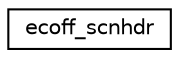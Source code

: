digraph G
{
  edge [fontname="Helvetica",fontsize="10",labelfontname="Helvetica",labelfontsize="10"];
  node [fontname="Helvetica",fontsize="10",shape=record];
  rankdir=LR;
  Node1 [label="ecoff_scnhdr",height=0.2,width=0.4,color="black", fillcolor="white", style="filled",URL="$structecoff__scnhdr.html"];
}

